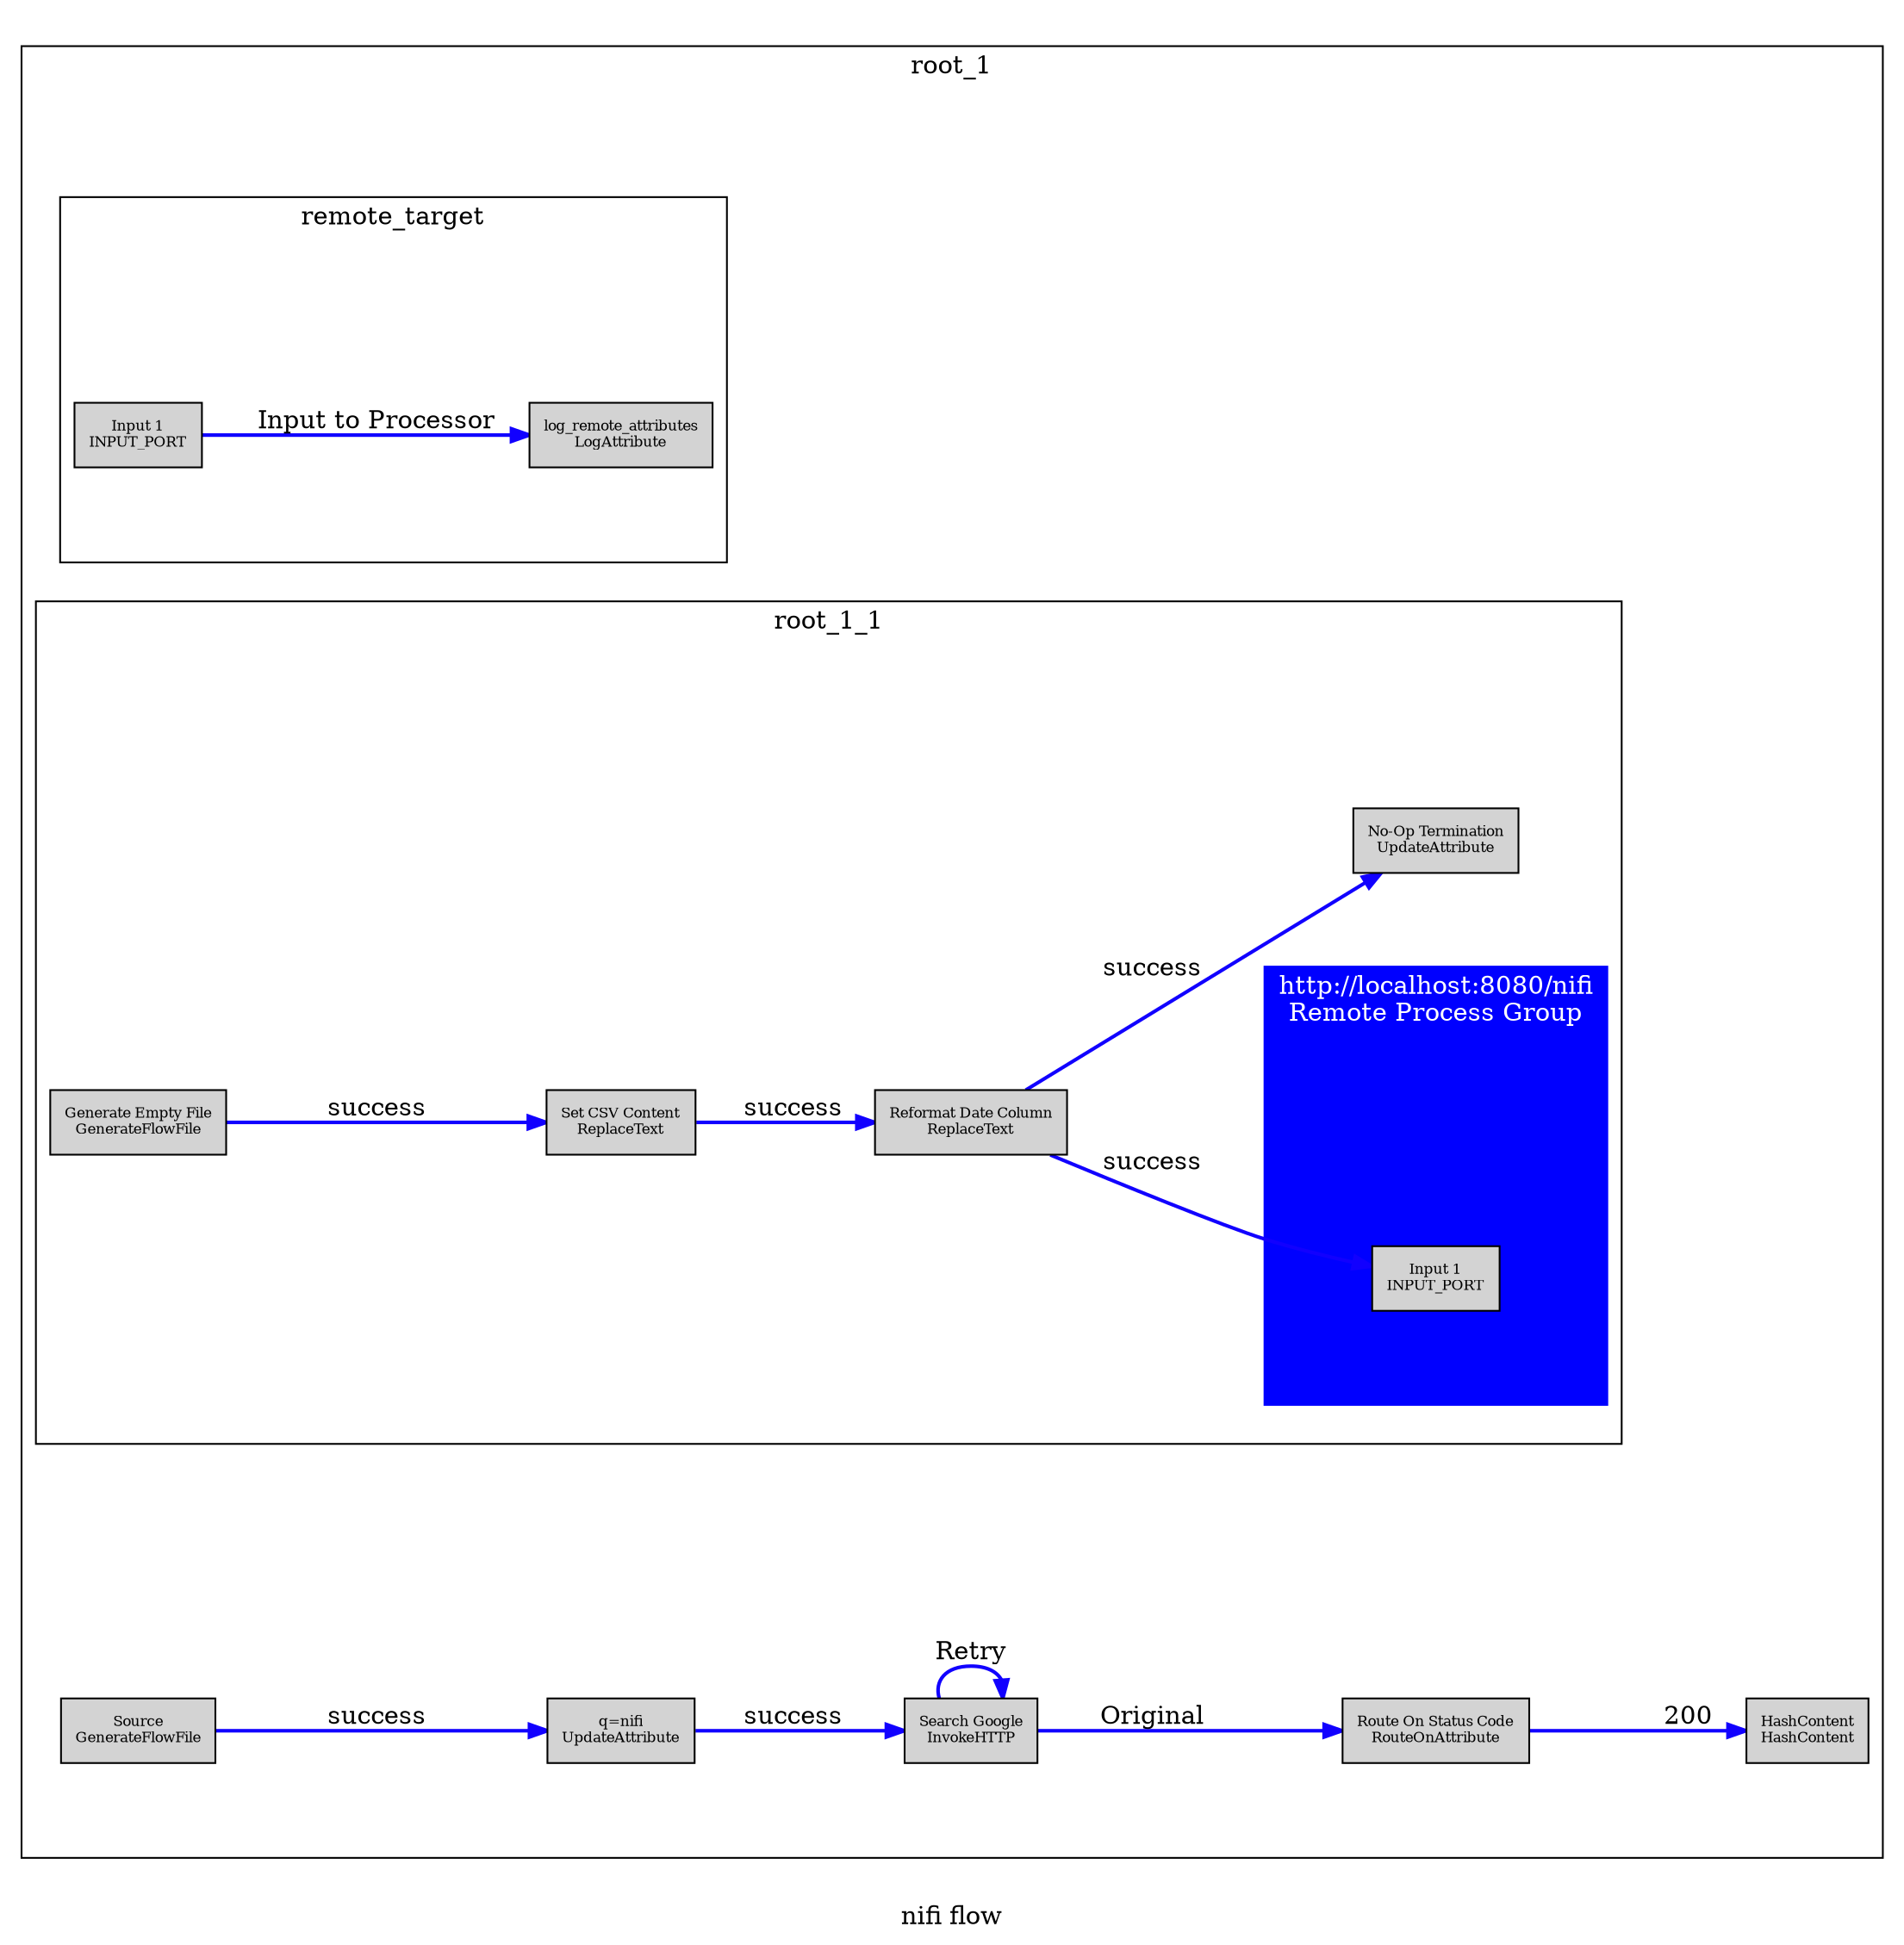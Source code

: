 strict digraph "nifi flow" {
	graph [compound=true,
		label="nifi flow",
		outputorder=edgesfirst,
		rankdir=LR,
		ratio=1.0
	];
	node [fixedsize=false,
		fontsize=8,
		label="\N",
		shape=rectangle,
		style=filled
	];
	edge [color="#1100FF",
		style="setlinewidth(2)"
	];
	subgraph cluster_root_1 {
		graph [label=root_1];
		subgraph cluster_remote_target {
			graph [label=remote_target];
			"65f5b8db-0172-1000-407f-93e85d1d9f94"	[label="Input 1
INPUT_PORT",
				pos="-768.000000,-768.000000"];
			"65f629b8-0172-1000-4ced-efa192c35536"	[label="log_remote_attributes
LogAttribute",
				pos="-344.000000,-344.000000"];
			"65f5b8db-0172-1000-407f-93e85d1d9f94" -> "65f629b8-0172-1000-4ced-efa192c35536"	[label="Input to Processor"];
		}
		subgraph cluster_root_1_1 {
			graph [label=root_1_1];
			subgraph "cluster_NiFi Flow" {
				graph [color=blue,
					fontcolor=white,
					label="http://localhost:8080/nifi
Remote Process Group",
					style=filled
				];
				"37b065f7-232b-30b9-a282-3ea28f75a2a2"	[label="Input 1
INPUT_PORT"];
			}
			"b268f335-2a91-44e8-b567-c676c292fd55"	[label="Reformat Date Column
ReplaceText",
				pos="1259.009165,1259.009165"];
			"25b139c3-db89-4272-59c3-774ce58f0973"	[label="No-Op Termination
UpdateAttribute",
				pos="1265.009165,1265.009165"];
			"b268f335-2a91-44e8-b567-c676c292fd55" -> "25b139c3-db89-4272-59c3-774ce58f0973"	[label=success];
			"b268f335-2a91-44e8-b567-c676c292fd55" -> "37b065f7-232b-30b9-a282-3ea28f75a2a2"	[label=success];
			"67626c71-910a-4342-627d-e38cfcbcb924"	[label="Set CSV Content
ReplaceText",
				pos="408.000000,408.000000"];
			"67626c71-910a-4342-627d-e38cfcbcb924" -> "b268f335-2a91-44e8-b567-c676c292fd55"	[label=success];
			"bc3ad300-c93c-430b-fc94-3a32c3020f53"	[label="Generate Empty File
GenerateFlowFile",
				pos="356.009165,356.009165"];
			"bc3ad300-c93c-430b-fc94-3a32c3020f53" -> "67626c71-910a-4342-627d-e38cfcbcb924"	[label=success];
		}
		"719d5fb9-cd96-4491-fe7c-e81b3f3bb555"	[label="q=nifi
UpdateAttribute",
			pos="1242.304169,1242.304169"];
		"e829b880-ef17-432a-7c5c-1e3ecdcd690d"	[label="Search Google
InvokeHTTP",
			pos="1245.295837,1245.295837"];
		"719d5fb9-cd96-4491-fe7c-e81b3f3bb555" -> "e829b880-ef17-432a-7c5c-1e3ecdcd690d"	[label=success];
		"f96be8b1-78b2-42f2-6ba5-2579f4f6c411"	[label="Source
GenerateFlowFile",
			pos="425.000000,425.000000"];
		"f96be8b1-78b2-42f2-6ba5-2579f4f6c411" -> "719d5fb9-cd96-4491-fe7c-e81b3f3bb555"	[label=success];
		"83ca901a-efe0-4d97-dbca-5c557cefbe6f"	[label="HashContent
HashContent",
			pos="1264.422387,1264.422387"];
		"ffcc8819-75f5-4811-e906-434e71a31f26"	[label="Route On Status Code
RouteOnAttribute",
			pos="1242.078949,1242.078949"];
		"ffcc8819-75f5-4811-e906-434e71a31f26" -> "83ca901a-efe0-4d97-dbca-5c557cefbe6f"	[label=200];
		"e829b880-ef17-432a-7c5c-1e3ecdcd690d" -> "ffcc8819-75f5-4811-e906-434e71a31f26"	[label=Original];
		"e829b880-ef17-432a-7c5c-1e3ecdcd690d" -> "e829b880-ef17-432a-7c5c-1e3ecdcd690d"	[label=Retry];
	}
}
